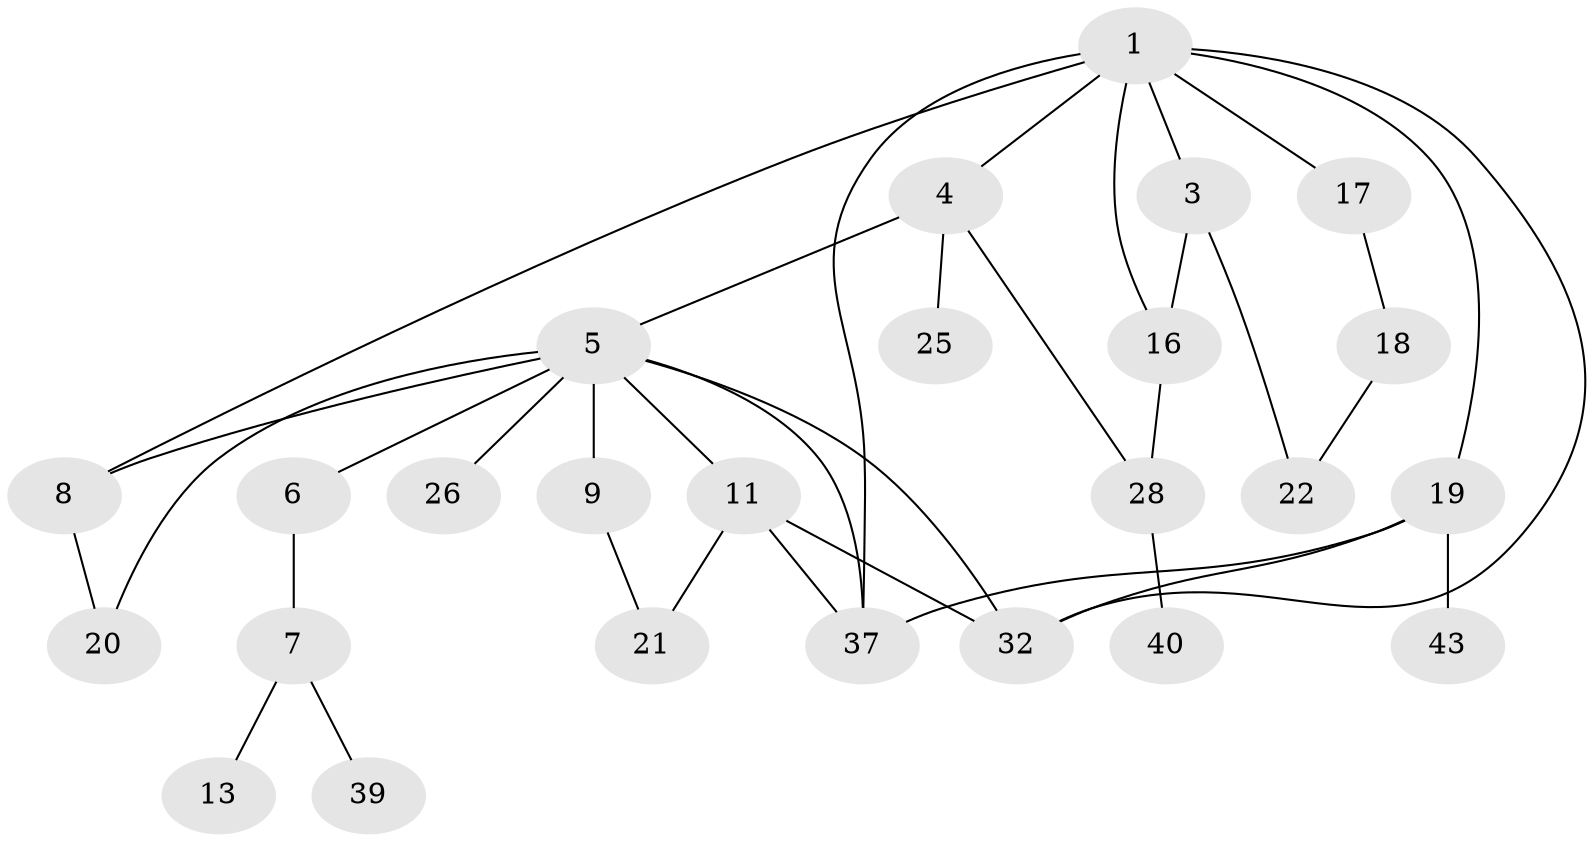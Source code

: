 // original degree distribution, {4: 0.12, 6: 0.02, 3: 0.16, 10: 0.02, 2: 0.28, 5: 0.06, 1: 0.34}
// Generated by graph-tools (version 1.1) at 2025/13/03/09/25 04:13:23]
// undirected, 25 vertices, 36 edges
graph export_dot {
graph [start="1"]
  node [color=gray90,style=filled];
  1 [super="+14+2+49"];
  3 [super="+23"];
  4 [super="+15"];
  5 [super="+31+10"];
  6;
  7;
  8;
  9 [super="+33"];
  11 [super="+44"];
  13;
  16 [super="+30+48"];
  17;
  18;
  19;
  20 [super="+45"];
  21 [super="+34+27"];
  22 [super="+29"];
  25;
  26;
  28 [super="+47"];
  32 [super="+41+38"];
  37 [super="+46"];
  39;
  40;
  43;
  1 -- 3;
  1 -- 32;
  1 -- 4;
  1 -- 37;
  1 -- 8;
  1 -- 16;
  1 -- 17;
  1 -- 19;
  3 -- 16 [weight=2];
  3 -- 22;
  4 -- 5;
  4 -- 25;
  4 -- 28;
  5 -- 6;
  5 -- 8;
  5 -- 9;
  5 -- 11;
  5 -- 20;
  5 -- 26;
  5 -- 32;
  5 -- 37;
  6 -- 7;
  7 -- 13;
  7 -- 39;
  8 -- 20;
  9 -- 21;
  11 -- 37;
  11 -- 32;
  11 -- 21;
  16 -- 28;
  17 -- 18;
  18 -- 22;
  19 -- 43;
  19 -- 37;
  19 -- 32;
  28 -- 40;
}
